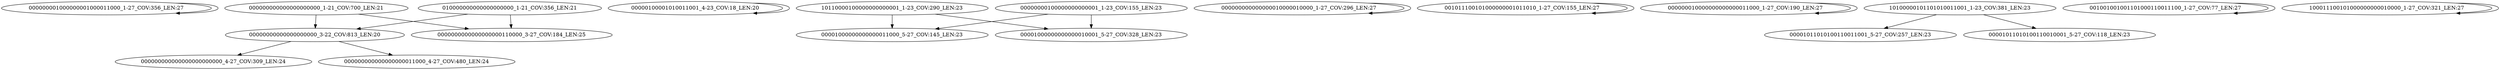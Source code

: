 digraph G {
    "000000001000000001000011000_1-27_COV:356_LEN:27" -> "000000001000000001000011000_1-27_COV:356_LEN:27";
    "00000000000000000000_3-22_COV:813_LEN:20" -> "000000000000000000000000_4-27_COV:309_LEN:24";
    "00000000000000000000_3-22_COV:813_LEN:20" -> "000000000000000000011000_4-27_COV:480_LEN:24";
    "00000100001010011001_4-23_COV:18_LEN:20" -> "00000100001010011001_4-23_COV:18_LEN:20";
    "10110000100000000000001_1-23_COV:290_LEN:23" -> "00001000000000000011000_5-27_COV:145_LEN:23";
    "10110000100000000000001_1-23_COV:290_LEN:23" -> "00001000000000000010001_5-27_COV:328_LEN:23";
    "000000000000000010000010000_1-27_COV:296_LEN:27" -> "000000000000000010000010000_1-27_COV:296_LEN:27";
    "001011100101000000001011010_1-27_COV:155_LEN:27" -> "001011100101000000001011010_1-27_COV:155_LEN:27";
    "000000010000000000000011000_1-27_COV:190_LEN:27" -> "000000010000000000000011000_1-27_COV:190_LEN:27";
    "10100000101101010011001_1-23_COV:381_LEN:23" -> "00001011010100110011001_5-27_COV:257_LEN:23";
    "10100000101101010011001_1-23_COV:381_LEN:23" -> "00001011010100110010001_5-27_COV:118_LEN:23";
    "001001001001101000110011100_1-27_COV:77_LEN:27" -> "001001001001101000110011100_1-27_COV:77_LEN:27";
    "00000000100000000000001_1-23_COV:155_LEN:23" -> "00001000000000000011000_5-27_COV:145_LEN:23";
    "00000000100000000000001_1-23_COV:155_LEN:23" -> "00001000000000000010001_5-27_COV:328_LEN:23";
    "000000000000000000000_1-21_COV:700_LEN:21" -> "00000000000000000000_3-22_COV:813_LEN:20";
    "000000000000000000000_1-21_COV:700_LEN:21" -> "0000000000000000000110000_3-27_COV:184_LEN:25";
    "100011100101000000000010000_1-27_COV:321_LEN:27" -> "100011100101000000000010000_1-27_COV:321_LEN:27";
    "010000000000000000000_1-21_COV:356_LEN:21" -> "00000000000000000000_3-22_COV:813_LEN:20";
    "010000000000000000000_1-21_COV:356_LEN:21" -> "0000000000000000000110000_3-27_COV:184_LEN:25";
}
